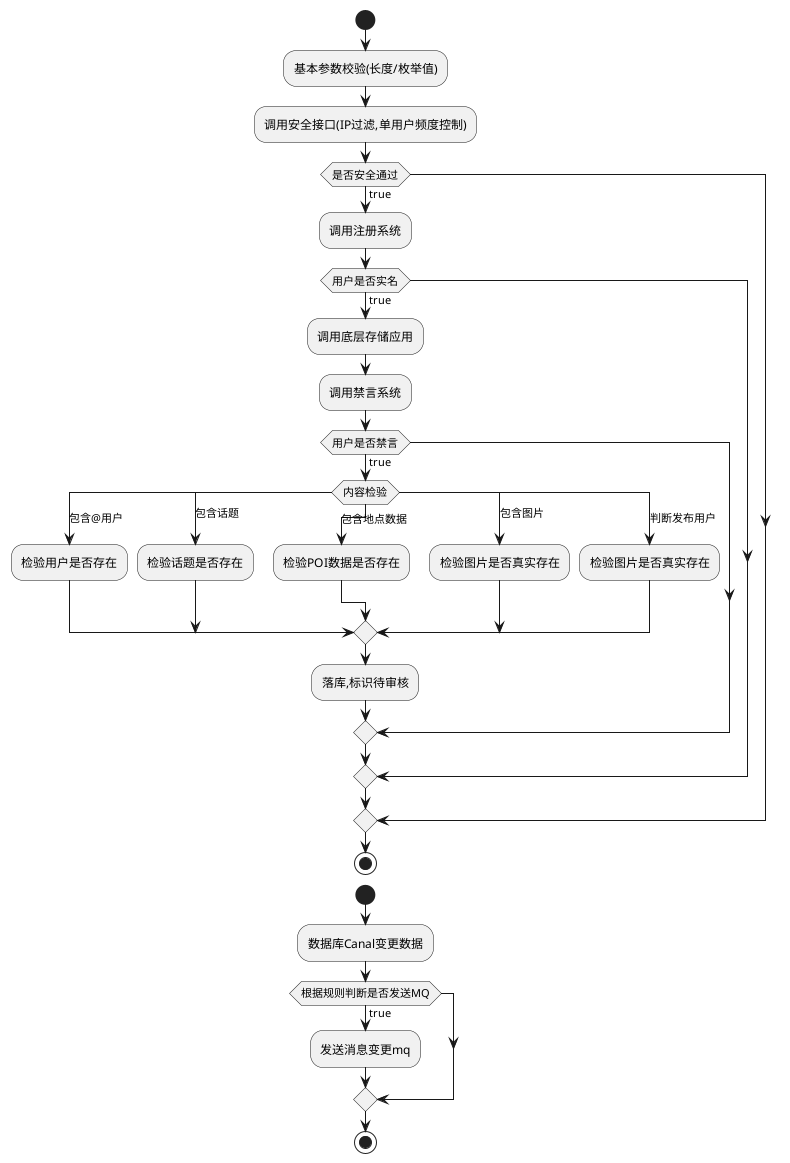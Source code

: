 @startuml
start
:基本参数校验(长度/枚举值);
:调用安全接口(IP过滤,单用户频度控制);
if(是否安全通过) then (true);
:调用注册系统;
if(用户是否实名)then (true)
:调用底层存储应用;
:调用禁言系统;
if(用户是否禁言)then (true)
switch (内容检验)
case (包含@用户)
  :检验用户是否存在;
case (包含话题)
  :检验话题是否存在;
case (包含地点数据)
  :检验POI数据是否存在;
case (包含图片)
  :检验图片是否真实存在;
case (判断发布用户)
    :检验图片是否真实存在;
endswitch
:落库,标识待审核;
endif
endif
endif
stop

start
:数据库Canal变更数据;
if(根据规则判断是否发送MQ) then (true)
:发送消息变更mq;
endif
stop

@enduml
